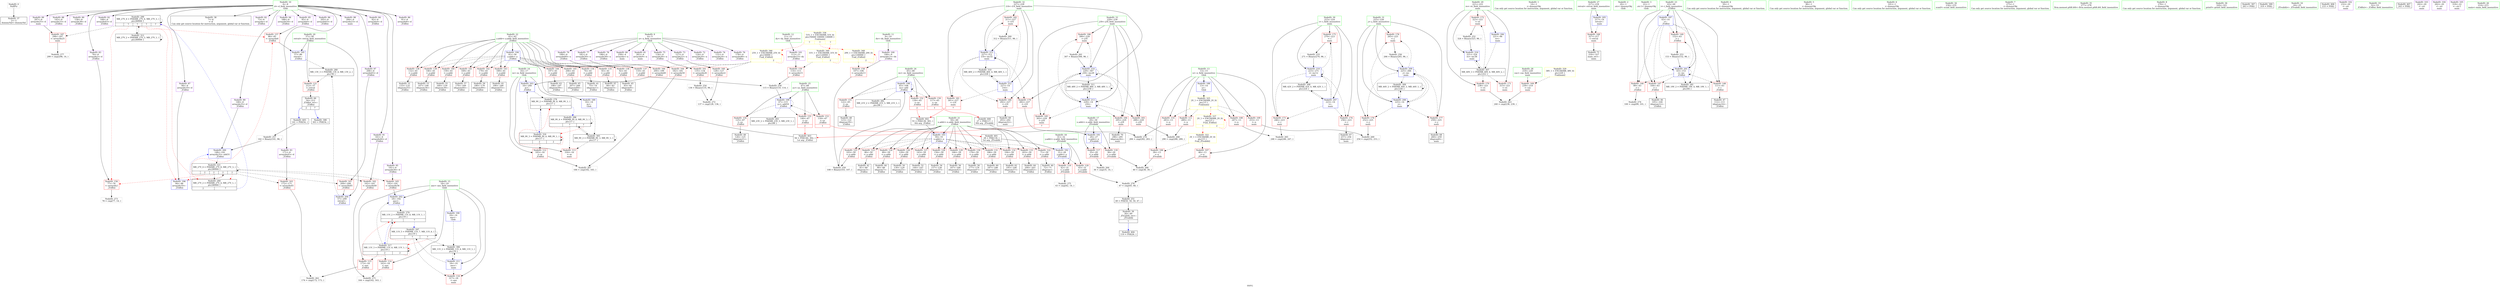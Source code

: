 digraph "SVFG" {
	label="SVFG";

	Node0x5573b552ce10 [shape=record,color=grey,label="{NodeID: 0\nNullPtr}"];
	Node0x5573b552ce10 -> Node0x5573b5552bd0[style=solid];
	Node0x5573b55649c0 [shape=record,color=grey,label="{NodeID: 277\n299 = cmp(298, 14, )\n}"];
	Node0x5573b5556d80 [shape=record,color=blue,label="{NodeID: 194\n61\<--56\ny.addr\<--y\n_Z3dfsii\n}"];
	Node0x5573b5556d80 -> Node0x5573b5559ae0[style=dashed];
	Node0x5573b5556d80 -> Node0x5573b5559bb0[style=dashed];
	Node0x5573b5556d80 -> Node0x5573b5559c80[style=dashed];
	Node0x5573b5556d80 -> Node0x5573b5559d50[style=dashed];
	Node0x5573b5556d80 -> Node0x5573b5559e20[style=dashed];
	Node0x5573b5556d80 -> Node0x5573b5559ef0[style=dashed];
	Node0x5573b5556d80 -> Node0x5573b5559fc0[style=dashed];
	Node0x5573b5556d80 -> Node0x5573b555a090[style=dashed];
	Node0x5573b5556d80 -> Node0x5573b555a160[style=dashed];
	Node0x5573b5556d80 -> Node0x5573b555a230[style=dashed];
	Node0x5573b5556d80 -> Node0x5573b555a300[style=dashed];
	Node0x5573b5556d80 -> Node0x5573b555a3d0[style=dashed];
	Node0x5573b55540f0 [shape=record,color=red,label="{NodeID: 111\n289\<--13\n\<--n\nmain\n}"];
	Node0x5573b55540f0 -> Node0x5573b5563c40[style=solid];
	Node0x5573b55524c0 [shape=record,color=green,label="{NodeID: 28\n219\<--220\ncas\<--cas_field_insensitive\nmain\n}"];
	Node0x5573b55524c0 -> Node0x5573b555b750[style=solid];
	Node0x5573b5576fc0 [shape=record,color=black,label="{NodeID: 305\nMR_9V_2 = PHI(MR_9V_3, MR_9V_1, )\npts\{17 \}\n}"];
	Node0x5573b5576fc0 -> Node0x5573b5554290[style=dashed];
	Node0x5573b5576fc0 -> Node0x5573b5573ec0[style=dashed];
	Node0x5573b5576fc0 -> Node0x5573b5576fc0[style=dashed];
	Node0x5573b5559ef0 [shape=record,color=red,label="{NodeID: 139\n146\<--61\n\<--y.addr\n_Z3dfsii\n}"];
	Node0x5573b5559ef0 -> Node0x5573b55548f0[style=solid];
	Node0x5573b5554b60 [shape=record,color=black,label="{NodeID: 56\n167\<--166\nidxprom42\<--\n_Z3dfsii\n}"];
	Node0x5573b555b5b0 [shape=record,color=red,label="{NodeID: 167\n209\<--208\n\<--arrayidx65\n_Z3dfsii\n}"];
	Node0x5573b555b5b0 -> Node0x5573b55575a0[style=solid];
	Node0x5573b5556220 [shape=record,color=purple,label="{NodeID: 84\n82\<--6\narrayidx4\<--d\n_Z3dfsii\n}"];
	Node0x5573b552cea0 [shape=record,color=green,label="{NodeID: 1\n14\<--1\n\<--dummyObj\nCan only get source location for instruction, argument, global var or function.}"];
	Node0x5573b556e4c0 [shape=record,color=black,label="{NodeID: 278\nMR_9V_2 = PHI(MR_9V_8, MR_9V_1, )\npts\{17 \}\n|{<s0>2|<s1>7}}"];
	Node0x5573b556e4c0:s0 -> Node0x5573b557a6c0[style=dashed,color=blue];
	Node0x5573b556e4c0:s1 -> Node0x5573b5573ec0[style=dashed,color=blue];
	Node0x5573b5556e50 [shape=record,color=blue,label="{NodeID: 195\n57\<--86\nretval\<--\n_Z3dfsii\n}"];
	Node0x5573b5556e50 -> Node0x5573b556eec0[style=dashed];
	Node0x5573b55541c0 [shape=record,color=red,label="{NodeID: 112\n183\<--16\n\<--m\n_Z3dfsii\n}"];
	Node0x5573b55541c0 -> Node0x5573b5563ac0[style=solid];
	Node0x5573b5552550 [shape=record,color=green,label="{NodeID: 29\n221\<--222\nre\<--re_field_insensitive\nmain\n}"];
	Node0x5573b5552550 -> Node0x5573b555b820[style=solid];
	Node0x5573b5552550 -> Node0x5573b555b8f0[style=solid];
	Node0x5573b5552550 -> Node0x5573b555b9c0[style=solid];
	Node0x5573b5552550 -> Node0x5573b5557740[style=solid];
	Node0x5573b5552550 -> Node0x5573b555ed90[style=solid];
	Node0x5573b55774c0 [shape=record,color=black,label="{NodeID: 306\nMR_11V_2 = PHI(MR_11V_4, MR_11V_1, )\npts\{19 \}\n}"];
	Node0x5573b55774c0 -> Node0x5573b5557b50[style=dashed];
	Node0x5573b5559fc0 [shape=record,color=red,label="{NodeID: 140\n159\<--61\n\<--y.addr\n_Z3dfsii\n}"];
	Node0x5573b5559fc0 -> Node0x5573b5554a90[style=solid];
	Node0x5573b5554c30 [shape=record,color=black,label="{NodeID: 57\n170\<--169\nidxprom44\<--\n_Z3dfsii\n}"];
	Node0x5573b5558900 [shape=record,color=black,label="{NodeID: 251\n49 = PHI(50, 50, 50, 47, )\n}"];
	Node0x5573b5558900 -> Node0x5573b5552d70[style=solid];
	Node0x5573b555b680 [shape=record,color=red,label="{NodeID: 168\n327\<--217\n\<--retval\nmain\n}"];
	Node0x5573b555b680 -> Node0x5573b5555790[style=solid];
	Node0x5573b55562f0 [shape=record,color=purple,label="{NodeID: 85\n85\<--6\narrayidx6\<--d\n_Z3dfsii\n}"];
	Node0x5573b55562f0 -> Node0x5573b555ad90[style=solid];
	Node0x5573b553c990 [shape=record,color=green,label="{NodeID: 2\n20\<--1\n.str\<--dummyObj\nGlob }"];
	Node0x5573b556e9c0 [shape=record,color=black,label="{NodeID: 279\nMR_11V_2 = PHI(MR_11V_8, MR_11V_1, )\npts\{19 \}\n|{<s0>2|<s1>7}}"];
	Node0x5573b556e9c0:s0 -> Node0x5573b557abc0[style=dashed,color=blue];
	Node0x5573b556e9c0:s1 -> Node0x5573b55743c0[style=dashed,color=blue];
	Node0x5573b5556f20 [shape=record,color=blue,label="{NodeID: 196\n94\<--96\narrayidx10\<--\n_Z3dfsii\n}"];
	Node0x5573b5556f20 -> Node0x5573b557bfc0[style=dashed];
	Node0x5573b5554290 [shape=record,color=red,label="{NodeID: 113\n316\<--16\n\<--m\nmain\n}"];
	Node0x5573b5552620 [shape=record,color=green,label="{NodeID: 30\n223\<--224\ni\<--i_field_insensitive\nmain\n}"];
	Node0x5573b5552620 -> Node0x5573b555ba90[style=solid];
	Node0x5573b5552620 -> Node0x5573b555bb60[style=solid];
	Node0x5573b5552620 -> Node0x5573b555bc30[style=solid];
	Node0x5573b5552620 -> Node0x5573b5557810[style=solid];
	Node0x5573b5552620 -> Node0x5573b5557a80[style=solid];
	Node0x5573b55779c0 [shape=record,color=black,label="{NodeID: 307\nMR_40V_3 = PHI(MR_40V_4, MR_40V_2, )\npts\{222 \}\n}"];
	Node0x5573b55779c0 -> Node0x5573b555b820[style=dashed];
	Node0x5573b55779c0 -> Node0x5573b555b8f0[style=dashed];
	Node0x5573b55779c0 -> Node0x5573b555b9c0[style=dashed];
	Node0x5573b55779c0 -> Node0x5573b555ed90[style=dashed];
	Node0x5573b555a090 [shape=record,color=red,label="{NodeID: 141\n169\<--61\n\<--y.addr\n_Z3dfsii\n}"];
	Node0x5573b555a090 -> Node0x5573b5554c30[style=solid];
	Node0x5573b5554d00 [shape=record,color=black,label="{NodeID: 58\n177\<--176\nidxprom47\<--\n_Z3dfsii\n}"];
	Node0x5573b5558b10 [shape=record,color=grey,label="{NodeID: 252\n324 = Binary(323, 96, )\n}"];
	Node0x5573b5558b10 -> Node0x5573b555ed90[style=solid];
	Node0x5573b555b750 [shape=record,color=red,label="{NodeID: 169\n239\<--219\n\<--cas\nmain\n}"];
	Node0x5573b555b750 -> Node0x5573b55634c0[style=solid];
	Node0x5573b55563c0 [shape=record,color=purple,label="{NodeID: 86\n91\<--6\narrayidx8\<--d\n_Z3dfsii\n}"];
	Node0x5573b553baf0 [shape=record,color=green,label="{NodeID: 3\n22\<--1\n.str.1\<--dummyObj\nGlob }"];
	Node0x5573b556eec0 [shape=record,color=black,label="{NodeID: 280\nMR_13V_3 = PHI(MR_13V_4, MR_13V_2, )\npts\{58 \}\n}"];
	Node0x5573b556eec0 -> Node0x5573b5559050[style=dashed];
	Node0x5573b5556ff0 [shape=record,color=blue,label="{NodeID: 197\n63\<--14\ni\<--\n_Z3dfsii\n}"];
	Node0x5573b5556ff0 -> Node0x5573b555a4a0[style=dashed];
	Node0x5573b5556ff0 -> Node0x5573b555a570[style=dashed];
	Node0x5573b5556ff0 -> Node0x5573b555a640[style=dashed];
	Node0x5573b5556ff0 -> Node0x5573b555a710[style=dashed];
	Node0x5573b5556ff0 -> Node0x5573b5557330[style=dashed];
	Node0x5573b5556ff0 -> Node0x5573b556f3c0[style=dashed];
	Node0x5573b5554360 [shape=record,color=red,label="{NodeID: 114\n163\<--18\n\<--ans\n_Z3dfsii\n}"];
	Node0x5573b5554360 -> Node0x5573b55640c0[style=solid];
	Node0x5573b55526f0 [shape=record,color=green,label="{NodeID: 31\n225\<--226\nj\<--j_field_insensitive\nmain\n}"];
	Node0x5573b55526f0 -> Node0x5573b555bd00[style=solid];
	Node0x5573b55526f0 -> Node0x5573b555bdd0[style=solid];
	Node0x5573b55526f0 -> Node0x5573b555bea0[style=solid];
	Node0x5573b55526f0 -> Node0x5573b55578e0[style=solid];
	Node0x5573b55526f0 -> Node0x5573b55579b0[style=solid];
	Node0x5573b5577ec0 [shape=record,color=black,label="{NodeID: 308\nMR_42V_2 = PHI(MR_42V_4, MR_42V_1, )\npts\{224 \}\n}"];
	Node0x5573b5577ec0 -> Node0x5573b5557810[style=dashed];
	Node0x5573b555a160 [shape=record,color=red,label="{NodeID: 142\n179\<--61\n\<--y.addr\n_Z3dfsii\n}"];
	Node0x5573b555a160 -> Node0x5573b5554dd0[style=solid];
	Node0x5573b5554dd0 [shape=record,color=black,label="{NodeID: 59\n180\<--179\nidxprom49\<--\n_Z3dfsii\n}"];
	Node0x5573b557db70 [shape=record,color=yellow,style=double,label="{NodeID: 336\n51V_1 = ENCHI(MR_51V_0)\npts\{50000 100000 120000 \}\nFun[main]|{<s0>7|<s1>7|<s2>7}}"];
	Node0x5573b557db70:s0 -> Node0x5573b557e4c0[style=dashed,color=red];
	Node0x5573b557db70:s1 -> Node0x5573b55752c0[style=dashed,color=red];
	Node0x5573b557db70:s2 -> Node0x5573b55753a0[style=dashed,color=red];
	Node0x5573b55625c0 [shape=record,color=grey,label="{NodeID: 253\n153 = Binary(152, 96, )\n}"];
	Node0x5573b55625c0 -> Node0x5573b5557330[style=solid];
	Node0x5573b555b820 [shape=record,color=red,label="{NodeID: 170\n238\<--221\n\<--re\nmain\n}"];
	Node0x5573b555b820 -> Node0x5573b55634c0[style=solid];
	Node0x5573b5556490 [shape=record,color=purple,label="{NodeID: 87\n94\<--6\narrayidx10\<--d\n_Z3dfsii\n}"];
	Node0x5573b5556490 -> Node0x5573b5556f20[style=solid];
	Node0x5573b552a7a0 [shape=record,color=green,label="{NodeID: 4\n50\<--1\n\<--dummyObj\nCan only get source location for instruction, argument, global var or function.}"];
	Node0x5573b556f3c0 [shape=record,color=black,label="{NodeID: 281\nMR_19V_2 = PHI(MR_19V_4, MR_19V_1, )\npts\{64 \}\n}"];
	Node0x5573b55570c0 [shape=record,color=blue,label="{NodeID: 198\n65\<--108\nxx\<--add\n_Z3dfsii\n}"];
	Node0x5573b55570c0 -> Node0x5573b555a7e0[style=dashed];
	Node0x5573b55570c0 -> Node0x5573b555a8b0[style=dashed];
	Node0x5573b55570c0 -> Node0x5573b555a980[style=dashed];
	Node0x5573b55570c0 -> Node0x5573b55570c0[style=dashed];
	Node0x5573b55570c0 -> Node0x5573b556f8c0[style=dashed];
	Node0x5573b5554430 [shape=record,color=red,label="{NodeID: 115\n173\<--18\n\<--ans\n_Z3dfsii\n}"];
	Node0x5573b5554430 -> Node0x5573b5563340[style=solid];
	Node0x5573b55527c0 [shape=record,color=green,label="{NodeID: 32\n227\<--228\ni14\<--i14_field_insensitive\nmain\n}"];
	Node0x5573b55527c0 -> Node0x5573b555bf70[style=solid];
	Node0x5573b55527c0 -> Node0x5573b555c040[style=solid];
	Node0x5573b55527c0 -> Node0x5573b555c110[style=solid];
	Node0x5573b55527c0 -> Node0x5573b555c1e0[style=solid];
	Node0x5573b55527c0 -> Node0x5573b555ea50[style=solid];
	Node0x5573b55527c0 -> Node0x5573b555ecc0[style=solid];
	Node0x5573b55783c0 [shape=record,color=black,label="{NodeID: 309\nMR_44V_2 = PHI(MR_44V_3, MR_44V_1, )\npts\{226 \}\n}"];
	Node0x5573b55783c0 -> Node0x5573b55578e0[style=dashed];
	Node0x5573b55783c0 -> Node0x5573b55783c0[style=dashed];
	Node0x5573b555a230 [shape=record,color=red,label="{NodeID: 143\n189\<--61\n\<--y.addr\n_Z3dfsii\n}"];
	Node0x5573b555a230 -> Node0x5573b5554f70[style=solid];
	Node0x5573b5554ea0 [shape=record,color=black,label="{NodeID: 60\n187\<--186\nidxprom53\<--\n_Z3dfsii\n}"];
	Node0x5573b557dcb0 [shape=record,color=yellow,style=double,label="{NodeID: 337\n2V_1 = ENCHI(MR_2V_0)\npts\{15 \}\nFun[_Z3dfsii]|{<s0>1|<s1>2}}"];
	Node0x5573b557dcb0:s0 -> Node0x5573b557c4c0[style=dashed,color=red];
	Node0x5573b557dcb0:s1 -> Node0x5573b557dcb0[style=dashed,color=red];
	Node0x5573b5562740 [shape=record,color=grey,label="{NodeID: 254\n136 = Binary(135, 96, )\n}"];
	Node0x5573b5562740 -> Node0x5573b5564240[style=solid];
	Node0x5573b555b8f0 [shape=record,color=red,label="{NodeID: 171\n315\<--221\n\<--re\nmain\n}"];
	Node0x5573b5556560 [shape=record,color=purple,label="{NodeID: 88\n145\<--6\narrayidx33\<--d\n_Z3dfsii\n}"];
	Node0x5573b55514c0 [shape=record,color=green,label="{NodeID: 5\n96\<--1\n\<--dummyObj\nCan only get source location for instruction, argument, global var or function.}"];
	Node0x5573b556f8c0 [shape=record,color=black,label="{NodeID: 282\nMR_21V_2 = PHI(MR_21V_3, MR_21V_1, )\npts\{66 \}\n}"];
	Node0x5573b5557190 [shape=record,color=blue,label="{NodeID: 199\n67\<--115\nyy\<--add16\n_Z3dfsii\n}"];
	Node0x5573b5557190 -> Node0x5573b555aa50[style=dashed];
	Node0x5573b5557190 -> Node0x5573b555ab20[style=dashed];
	Node0x5573b5557190 -> Node0x5573b555abf0[style=dashed];
	Node0x5573b5557190 -> Node0x5573b5557190[style=dashed];
	Node0x5573b5557190 -> Node0x5573b556fdc0[style=dashed];
	Node0x5573b5558c40 [shape=record,color=red,label="{NodeID: 116\n317\<--18\n\<--ans\nmain\n}"];
	Node0x5573b5552890 [shape=record,color=green,label="{NodeID: 33\n229\<--230\nj18\<--j18_field_insensitive\nmain\n}"];
	Node0x5573b5552890 -> Node0x5573b555c2b0[style=solid];
	Node0x5573b5552890 -> Node0x5573b555c380[style=solid];
	Node0x5573b5552890 -> Node0x5573b555c450[style=solid];
	Node0x5573b5552890 -> Node0x5573b555c520[style=solid];
	Node0x5573b5552890 -> Node0x5573b555eb20[style=solid];
	Node0x5573b5552890 -> Node0x5573b555ebf0[style=solid];
	Node0x5573b55788c0 [shape=record,color=black,label="{NodeID: 310\nMR_46V_2 = PHI(MR_46V_4, MR_46V_1, )\npts\{228 \}\n}"];
	Node0x5573b55788c0 -> Node0x5573b555ea50[style=dashed];
	Node0x5573b555a300 [shape=record,color=red,label="{NodeID: 144\n197\<--61\n\<--y.addr\n_Z3dfsii\n}"];
	Node0x5573b555a300 -> Node0x5573b5555110[style=solid];
	Node0x5573b5554f70 [shape=record,color=black,label="{NodeID: 61\n190\<--189\nidxprom55\<--\n_Z3dfsii\n}"];
	Node0x5573b55628c0 [shape=record,color=grey,label="{NodeID: 255\n271 = Binary(270, 96, )\n}"];
	Node0x5573b55628c0 -> Node0x5573b5557a80[style=solid];
	Node0x5573b555b9c0 [shape=record,color=red,label="{NodeID: 172\n323\<--221\n\<--re\nmain\n}"];
	Node0x5573b555b9c0 -> Node0x5573b5558b10[style=solid];
	Node0x5573b5556630 [shape=record,color=purple,label="{NodeID: 89\n148\<--6\narrayidx35\<--d\n_Z3dfsii\n}"];
	Node0x5573b5556630 -> Node0x5573b5557260[style=solid];
	Node0x5573b5551550 [shape=record,color=green,label="{NodeID: 6\n101\<--1\n\<--dummyObj\nCan only get source location for instruction, argument, global var or function.}"];
	Node0x5573b556fdc0 [shape=record,color=black,label="{NodeID: 283\nMR_23V_2 = PHI(MR_23V_3, MR_23V_1, )\npts\{68 \}\n}"];
	Node0x5573b5557260 [shape=record,color=blue,label="{NodeID: 200\n148\<--142\narrayidx35\<--add31\n_Z3dfsii\n}"];
	Node0x5573b5557260 -> Node0x5573b557bfc0[style=dashed];
	Node0x5573b5558d10 [shape=record,color=red,label="{NodeID: 117\n35\<--29\n\<--x.addr\n_Z5validii\n}"];
	Node0x5573b5558d10 -> Node0x5573b5563640[style=solid];
	Node0x5573b5552960 [shape=record,color=green,label="{NodeID: 34\n234\<--235\nscanf\<--scanf_field_insensitive\n}"];
	Node0x5573b5578dc0 [shape=record,color=black,label="{NodeID: 311\nMR_48V_2 = PHI(MR_48V_3, MR_48V_1, )\npts\{230 \}\n}"];
	Node0x5573b5578dc0 -> Node0x5573b555eb20[style=dashed];
	Node0x5573b5578dc0 -> Node0x5573b5578dc0[style=dashed];
	Node0x5573b555a3d0 [shape=record,color=red,label="{NodeID: 145\n206\<--61\n\<--y.addr\n_Z3dfsii\n}"];
	Node0x5573b555a3d0 -> Node0x5573b55552b0[style=solid];
	Node0x5573b5555040 [shape=record,color=black,label="{NodeID: 62\n195\<--194\nidxprom57\<--\n_Z3dfsii\n}"];
	Node0x5573b5562a40 [shape=record,color=grey,label="{NodeID: 256\n266 = Binary(265, 96, )\n}"];
	Node0x5573b5562a40 -> Node0x5573b55579b0[style=solid];
	Node0x5573b555ba90 [shape=record,color=red,label="{NodeID: 173\n246\<--223\n\<--i\nmain\n}"];
	Node0x5573b555ba90 -> Node0x5573b55637c0[style=solid];
	Node0x5573b5556700 [shape=record,color=purple,label="{NodeID: 90\n158\<--6\narrayidx38\<--d\n_Z3dfsii\n}"];
	Node0x5573b553b640 [shape=record,color=green,label="{NodeID: 7\n275\<--1\n\<--dummyObj\nCan only get source location for instruction, argument, global var or function.}"];
	Node0x5573b55702c0 [shape=record,color=black,label="{NodeID: 284\nMR_27V_2 = PHI(MR_27V_4, MR_27V_1, )\npts\{80000 \}\n|{<s0>2|<s1>7}}"];
	Node0x5573b55702c0:s0 -> Node0x5573b5557260[style=dashed,color=blue];
	Node0x5573b55702c0:s1 -> Node0x5573b5574dc0[style=dashed,color=blue];
	Node0x5573b5557330 [shape=record,color=blue,label="{NodeID: 201\n63\<--153\ni\<--inc\n_Z3dfsii\n}"];
	Node0x5573b5557330 -> Node0x5573b555a4a0[style=dashed];
	Node0x5573b5557330 -> Node0x5573b555a570[style=dashed];
	Node0x5573b5557330 -> Node0x5573b555a640[style=dashed];
	Node0x5573b5557330 -> Node0x5573b555a710[style=dashed];
	Node0x5573b5557330 -> Node0x5573b5557330[style=dashed];
	Node0x5573b5557330 -> Node0x5573b556f3c0[style=dashed];
	Node0x5573b5558de0 [shape=record,color=red,label="{NodeID: 118\n38\<--29\n\<--x.addr\n_Z5validii\n}"];
	Node0x5573b5558de0 -> Node0x5573b5563940[style=solid];
	Node0x5573b5552a30 [shape=record,color=green,label="{NodeID: 35\n277\<--278\nllvm.memset.p0i8.i64\<--llvm.memset.p0i8.i64_field_insensitive\n}"];
	Node0x5573b55792c0 [shape=record,color=black,label="{NodeID: 312\nMR_27V_2 = PHI(MR_27V_3, MR_27V_1, )\npts\{80000 \}\n}"];
	Node0x5573b55792c0 -> Node0x5573b5574dc0[style=dashed];
	Node0x5573b55792c0 -> Node0x5573b55792c0[style=dashed];
	Node0x5573b555a4a0 [shape=record,color=red,label="{NodeID: 146\n99\<--63\n\<--i\n_Z3dfsii\n}"];
	Node0x5573b555a4a0 -> Node0x5573b5564540[style=solid];
	Node0x5573b5555110 [shape=record,color=black,label="{NodeID: 63\n198\<--197\nidxprom59\<--\n_Z3dfsii\n}"];
	Node0x5573b5562bc0 [shape=record,color=grey,label="{NodeID: 257\n142 = Binary(141, 96, )\n}"];
	Node0x5573b5562bc0 -> Node0x5573b5557260[style=solid];
	Node0x5573b555bb60 [shape=record,color=red,label="{NodeID: 174\n256\<--223\n\<--i\nmain\n}"];
	Node0x5573b555bb60 -> Node0x5573b5555450[style=solid];
	Node0x5573b55567d0 [shape=record,color=purple,label="{NodeID: 91\n161\<--6\narrayidx40\<--d\n_Z3dfsii\n}"];
	Node0x5573b55567d0 -> Node0x5573b555b1a0[style=solid];
	Node0x5573b553b6d0 [shape=record,color=green,label="{NodeID: 8\n276\<--1\n\<--dummyObj\nCan only get source location for instruction, argument, global var or function.}"];
	Node0x5573b5557400 [shape=record,color=blue,label="{NodeID: 202\n18\<--192\nans\<--\n_Z3dfsii\n}"];
	Node0x5573b5557400 -> Node0x5573b556e9c0[style=dashed];
	Node0x5573b5558eb0 [shape=record,color=red,label="{NodeID: 119\n42\<--31\n\<--y.addr\n_Z5validii\n}"];
	Node0x5573b5558eb0 -> Node0x5573b55646c0[style=solid];
	Node0x5573b5552b00 [shape=record,color=green,label="{NodeID: 36\n320\<--321\nprintf\<--printf_field_insensitive\n}"];
	Node0x5573b555a570 [shape=record,color=red,label="{NodeID: 147\n104\<--63\n\<--i\n_Z3dfsii\n}"];
	Node0x5573b555a570 -> Node0x5573b5553320[style=solid];
	Node0x5573b55551e0 [shape=record,color=black,label="{NodeID: 64\n204\<--203\nidxprom62\<--\n_Z3dfsii\n}"];
	Node0x5573b5562d40 [shape=record,color=grey,label="{NodeID: 258\n115 = Binary(110, 114, )\n}"];
	Node0x5573b5562d40 -> Node0x5573b5557190[style=solid];
	Node0x5573b555bc30 [shape=record,color=red,label="{NodeID: 175\n270\<--223\n\<--i\nmain\n}"];
	Node0x5573b555bc30 -> Node0x5573b55628c0[style=solid];
	Node0x5573b55568a0 [shape=record,color=purple,label="{NodeID: 92\n168\<--6\narrayidx43\<--d\n_Z3dfsii\n}"];
	Node0x5573b553b820 [shape=record,color=green,label="{NodeID: 9\n4\<--5\na\<--a_field_insensitive\nGlob }"];
	Node0x5573b553b820 -> Node0x5573b5555860[style=solid];
	Node0x5573b553b820 -> Node0x5573b5555930[style=solid];
	Node0x5573b553b820 -> Node0x5573b5555a00[style=solid];
	Node0x5573b553b820 -> Node0x5573b5555ad0[style=solid];
	Node0x5573b553b820 -> Node0x5573b5555ba0[style=solid];
	Node0x5573b553b820 -> Node0x5573b5555c70[style=solid];
	Node0x5573b553b820 -> Node0x5573b5555d40[style=solid];
	Node0x5573b553b820 -> Node0x5573b5555e10[style=solid];
	Node0x5573b553b820 -> Node0x5573b5555ee0[style=solid];
	Node0x5573b553b820 -> Node0x5573b5555fb0[style=solid];
	Node0x5573b55574d0 [shape=record,color=blue,label="{NodeID: 203\n16\<--200\nm\<--\n_Z3dfsii\n}"];
	Node0x5573b55574d0 -> Node0x5573b556e4c0[style=dashed];
	Node0x5573b5558f80 [shape=record,color=red,label="{NodeID: 120\n45\<--31\n\<--y.addr\n_Z5validii\n}"];
	Node0x5573b5558f80 -> Node0x5573b5564840[style=solid];
	Node0x5573b5552bd0 [shape=record,color=black,label="{NodeID: 37\n2\<--3\ndummyVal\<--dummyVal\n}"];
	Node0x5573b5597720 [shape=record,color=black,label="{NodeID: 397\n263 = PHI()\n}"];
	Node0x5573b555a640 [shape=record,color=red,label="{NodeID: 148\n111\<--63\n\<--i\n_Z3dfsii\n}"];
	Node0x5573b555a640 -> Node0x5573b55533f0[style=solid];
	Node0x5573b55552b0 [shape=record,color=black,label="{NodeID: 65\n207\<--206\nidxprom64\<--\n_Z3dfsii\n}"];
	Node0x5573b5562ec0 [shape=record,color=grey,label="{NodeID: 259\n108 = Binary(103, 107, )\n}"];
	Node0x5573b5562ec0 -> Node0x5573b55570c0[style=solid];
	Node0x5573b555bd00 [shape=record,color=red,label="{NodeID: 176\n252\<--225\n\<--j\nmain\n}"];
	Node0x5573b555bd00 -> Node0x5573b5563dc0[style=solid];
	Node0x5573b5556970 [shape=record,color=purple,label="{NodeID: 93\n171\<--6\narrayidx45\<--d\n_Z3dfsii\n}"];
	Node0x5573b5556970 -> Node0x5573b555b270[style=solid];
	Node0x5573b553b8b0 [shape=record,color=green,label="{NodeID: 10\n6\<--8\nd\<--d_field_insensitive\nGlob }"];
	Node0x5573b553b8b0 -> Node0x5573b5552ca0[style=solid];
	Node0x5573b553b8b0 -> Node0x5573b5556080[style=solid];
	Node0x5573b553b8b0 -> Node0x5573b5556150[style=solid];
	Node0x5573b553b8b0 -> Node0x5573b5556220[style=solid];
	Node0x5573b553b8b0 -> Node0x5573b55562f0[style=solid];
	Node0x5573b553b8b0 -> Node0x5573b55563c0[style=solid];
	Node0x5573b553b8b0 -> Node0x5573b5556490[style=solid];
	Node0x5573b553b8b0 -> Node0x5573b5556560[style=solid];
	Node0x5573b553b8b0 -> Node0x5573b5556630[style=solid];
	Node0x5573b553b8b0 -> Node0x5573b5556700[style=solid];
	Node0x5573b553b8b0 -> Node0x5573b55567d0[style=solid];
	Node0x5573b553b8b0 -> Node0x5573b55568a0[style=solid];
	Node0x5573b553b8b0 -> Node0x5573b5556970[style=solid];
	Node0x5573b553b8b0 -> Node0x5573b5556a40[style=solid];
	Node0x5573b553b8b0 -> Node0x5573b5556b10[style=solid];
	Node0x5573b553b8b0 -> Node0x5573b55534c0[style=solid];
	Node0x5573b553b8b0 -> Node0x5573b5553590[style=solid];
	Node0x5573b553b8b0 -> Node0x5573b5553660[style=solid];
	Node0x5573b553b8b0 -> Node0x5573b5553730[style=solid];
	Node0x5573b55575a0 [shape=record,color=blue,label="{NodeID: 204\n57\<--209\nretval\<--\n_Z3dfsii\n}"];
	Node0x5573b55575a0 -> Node0x5573b556eec0[style=dashed];
	Node0x5573b5559050 [shape=record,color=red,label="{NodeID: 121\n212\<--57\n\<--retval\n_Z3dfsii\n}"];
	Node0x5573b5559050 -> Node0x5573b5555380[style=solid];
	Node0x5573b5552ca0 [shape=record,color=black,label="{NodeID: 38\n7\<--6\n\<--d\nCan only get source location for instruction, argument, global var or function.}"];
	Node0x5573b5597820 [shape=record,color=black,label="{NodeID: 398\n303 = PHI(54, )\n}"];
	Node0x5573b555a710 [shape=record,color=red,label="{NodeID: 149\n152\<--63\n\<--i\n_Z3dfsii\n}"];
	Node0x5573b555a710 -> Node0x5573b55625c0[style=solid];
	Node0x5573b5555380 [shape=record,color=black,label="{NodeID: 66\n54\<--212\n_Z3dfsii_ret\<--\n_Z3dfsii\n|{<s0>2|<s1>7}}"];
	Node0x5573b5555380:s0 -> Node0x5573b55984f0[style=solid,color=blue];
	Node0x5573b5555380:s1 -> Node0x5573b5597820[style=solid,color=blue];
	Node0x5573b5563040 [shape=record,color=grey,label="{NodeID: 260\n312 = Binary(311, 96, )\n}"];
	Node0x5573b5563040 -> Node0x5573b555ecc0[style=solid];
	Node0x5573b555bdd0 [shape=record,color=red,label="{NodeID: 177\n259\<--225\n\<--j\nmain\n}"];
	Node0x5573b555bdd0 -> Node0x5573b5555520[style=solid];
	Node0x5573b5556a40 [shape=record,color=purple,label="{NodeID: 94\n188\<--6\narrayidx54\<--d\n_Z3dfsii\n}"];
	Node0x5573b553b940 [shape=record,color=green,label="{NodeID: 11\n9\<--10\ndx\<--dx_field_insensitive\nGlob }"];
	Node0x5573b553b940 -> Node0x5573b5553800[style=solid];
	Node0x5573b5557670 [shape=record,color=blue,label="{NodeID: 205\n217\<--14\nretval\<--\nmain\n}"];
	Node0x5573b5557670 -> Node0x5573b555b680[style=dashed];
	Node0x5573b5559120 [shape=record,color=red,label="{NodeID: 122\n71\<--59\n\<--x.addr\n_Z3dfsii\n}"];
	Node0x5573b5559120 -> Node0x5573b5552e40[style=solid];
	Node0x5573b5552d70 [shape=record,color=black,label="{NodeID: 39\n26\<--49\n_Z5validii_ret\<--\n_Z5validii\n|{<s0>1}}"];
	Node0x5573b5552d70:s0 -> Node0x5573b5598350[style=solid,color=blue];
	Node0x5573b5597980 [shape=record,color=black,label="{NodeID: 399\n319 = PHI()\n}"];
	Node0x5573b557a6c0 [shape=record,color=black,label="{NodeID: 316\nMR_9V_3 = PHI(MR_9V_6, MR_9V_1, )\npts\{17 \}\n|{|<s4>2|<s5>2}}"];
	Node0x5573b557a6c0 -> Node0x5573b55541c0[style=dashed];
	Node0x5573b557a6c0 -> Node0x5573b55574d0[style=dashed];
	Node0x5573b557a6c0 -> Node0x5573b556e4c0[style=dashed];
	Node0x5573b557a6c0 -> Node0x5573b557a6c0[style=dashed];
	Node0x5573b557a6c0:s4 -> Node0x5573b556e4c0[style=dashed,color=red];
	Node0x5573b557a6c0:s5 -> Node0x5573b557a6c0[style=dashed,color=red];
	Node0x5573b555a7e0 [shape=record,color=red,label="{NodeID: 150\n117\<--65\n\<--xx\n_Z3dfsii\n|{<s0>1}}"];
	Node0x5573b555a7e0:s0 -> Node0x5573b5597a50[style=solid,color=red];
	Node0x5573b5555450 [shape=record,color=black,label="{NodeID: 67\n257\<--256\nidxprom\<--\nmain\n}"];
	Node0x5573b55631c0 [shape=record,color=grey,label="{NodeID: 261\n307 = Binary(306, 96, )\n}"];
	Node0x5573b55631c0 -> Node0x5573b555ebf0[style=solid];
	Node0x5573b555bea0 [shape=record,color=red,label="{NodeID: 178\n265\<--225\n\<--j\nmain\n}"];
	Node0x5573b555bea0 -> Node0x5573b5562a40[style=solid];
	Node0x5573b5556b10 [shape=record,color=purple,label="{NodeID: 95\n191\<--6\narrayidx56\<--d\n_Z3dfsii\n}"];
	Node0x5573b5556b10 -> Node0x5573b555b410[style=solid];
	Node0x5573b553ca90 [shape=record,color=green,label="{NodeID: 12\n11\<--12\ndy\<--dy_field_insensitive\nGlob }"];
	Node0x5573b553ca90 -> Node0x5573b55538d0[style=solid];
	Node0x5573b5557740 [shape=record,color=blue,label="{NodeID: 206\n221\<--96\nre\<--\nmain\n}"];
	Node0x5573b5557740 -> Node0x5573b55779c0[style=dashed];
	Node0x5573b55591f0 [shape=record,color=red,label="{NodeID: 123\n80\<--59\n\<--x.addr\n_Z3dfsii\n}"];
	Node0x5573b55591f0 -> Node0x5573b5552fe0[style=solid];
	Node0x5573b5552e40 [shape=record,color=black,label="{NodeID: 40\n72\<--71\nidxprom\<--\n_Z3dfsii\n}"];
	Node0x5573b5597a50 [shape=record,color=black,label="{NodeID: 400\n27 = PHI(117, )\n0th arg _Z5validii }"];
	Node0x5573b5597a50 -> Node0x5573b555c930[style=solid];
	Node0x5573b557abc0 [shape=record,color=black,label="{NodeID: 317\nMR_11V_3 = PHI(MR_11V_6, MR_11V_1, )\npts\{19 \}\n|{|<s5>2|<s6>2}}"];
	Node0x5573b557abc0 -> Node0x5573b5554360[style=dashed];
	Node0x5573b557abc0 -> Node0x5573b5554430[style=dashed];
	Node0x5573b557abc0 -> Node0x5573b5557400[style=dashed];
	Node0x5573b557abc0 -> Node0x5573b556e9c0[style=dashed];
	Node0x5573b557abc0 -> Node0x5573b557abc0[style=dashed];
	Node0x5573b557abc0:s5 -> Node0x5573b556e9c0[style=dashed,color=red];
	Node0x5573b557abc0:s6 -> Node0x5573b557abc0[style=dashed,color=red];
	Node0x5573b555a8b0 [shape=record,color=red,label="{NodeID: 151\n122\<--65\n\<--xx\n_Z3dfsii\n}"];
	Node0x5573b555a8b0 -> Node0x5573b55544e0[style=solid];
	Node0x5573b5555520 [shape=record,color=black,label="{NodeID: 68\n260\<--259\nidxprom8\<--\nmain\n}"];
	Node0x5573b5563340 [shape=record,color=grey,label="{NodeID: 262\n174 = cmp(172, 173, )\n}"];
	Node0x5573b555bf70 [shape=record,color=red,label="{NodeID: 179\n282\<--227\n\<--i14\nmain\n}"];
	Node0x5573b555bf70 -> Node0x5573b5563f40[style=solid];
	Node0x5573b55534c0 [shape=record,color=purple,label="{NodeID: 96\n205\<--6\narrayidx63\<--d\n_Z3dfsii\n}"];
	Node0x5573b553cb60 [shape=record,color=green,label="{NodeID: 13\n13\<--15\nn\<--n_field_insensitive\nGlob }"];
	Node0x5573b553cb60 -> Node0x5573b5553ce0[style=solid];
	Node0x5573b553cb60 -> Node0x5573b5553db0[style=solid];
	Node0x5573b553cb60 -> Node0x5573b5553e80[style=solid];
	Node0x5573b553cb60 -> Node0x5573b5553f50[style=solid];
	Node0x5573b553cb60 -> Node0x5573b5554020[style=solid];
	Node0x5573b553cb60 -> Node0x5573b55540f0[style=solid];
	Node0x5573b553cb60 -> Node0x5573b555c6c0[style=solid];
	Node0x5573b5557810 [shape=record,color=blue,label="{NodeID: 207\n223\<--14\ni\<--\nmain\n}"];
	Node0x5573b5557810 -> Node0x5573b555ba90[style=dashed];
	Node0x5573b5557810 -> Node0x5573b555bb60[style=dashed];
	Node0x5573b5557810 -> Node0x5573b555bc30[style=dashed];
	Node0x5573b5557810 -> Node0x5573b5557a80[style=dashed];
	Node0x5573b5557810 -> Node0x5573b5577ec0[style=dashed];
	Node0x5573b55592c0 [shape=record,color=red,label="{NodeID: 124\n89\<--59\n\<--x.addr\n_Z3dfsii\n}"];
	Node0x5573b55592c0 -> Node0x5573b5553180[style=solid];
	Node0x5573b5552f10 [shape=record,color=black,label="{NodeID: 41\n75\<--74\nidxprom1\<--\n_Z3dfsii\n}"];
	Node0x5573b5597c10 [shape=record,color=black,label="{NodeID: 401\n28 = PHI(118, )\n1st arg _Z5validii }"];
	Node0x5573b5597c10 -> Node0x5573b5556be0[style=solid];
	Node0x5573b555a980 [shape=record,color=red,label="{NodeID: 152\n139\<--65\n\<--xx\n_Z3dfsii\n|{<s0>2}}"];
	Node0x5573b555a980:s0 -> Node0x5573b5597d50[style=solid,color=red];
	Node0x5573b55555f0 [shape=record,color=black,label="{NodeID: 69\n293\<--292\nidxprom22\<--\nmain\n}"];
	Node0x5573b557e4c0 [shape=record,color=yellow,style=double,label="{NodeID: 346\n25V_1 = ENCHI(MR_25V_0)\npts\{50000 \}\nFun[_Z3dfsii]|{|<s4>2}}"];
	Node0x5573b557e4c0 -> Node0x5573b555b000[style=dashed];
	Node0x5573b557e4c0 -> Node0x5573b555b0d0[style=dashed];
	Node0x5573b557e4c0 -> Node0x5573b555b340[style=dashed];
	Node0x5573b557e4c0 -> Node0x5573b555b4e0[style=dashed];
	Node0x5573b557e4c0:s4 -> Node0x5573b557e4c0[style=dashed,color=red];
	Node0x5573b55634c0 [shape=record,color=grey,label="{NodeID: 263\n240 = cmp(238, 239, )\n}"];
	Node0x5573b555c040 [shape=record,color=red,label="{NodeID: 180\n292\<--227\n\<--i14\nmain\n}"];
	Node0x5573b555c040 -> Node0x5573b55555f0[style=solid];
	Node0x5573b5553590 [shape=record,color=purple,label="{NodeID: 97\n208\<--6\narrayidx65\<--d\n_Z3dfsii\n}"];
	Node0x5573b5553590 -> Node0x5573b555b5b0[style=solid];
	Node0x5573b5551800 [shape=record,color=green,label="{NodeID: 14\n16\<--17\nm\<--m_field_insensitive\nGlob }"];
	Node0x5573b5551800 -> Node0x5573b55541c0[style=solid];
	Node0x5573b5551800 -> Node0x5573b5554290[style=solid];
	Node0x5573b5551800 -> Node0x5573b555c790[style=solid];
	Node0x5573b5551800 -> Node0x5573b55574d0[style=solid];
	Node0x5573b55578e0 [shape=record,color=blue,label="{NodeID: 208\n225\<--14\nj\<--\nmain\n}"];
	Node0x5573b55578e0 -> Node0x5573b555bd00[style=dashed];
	Node0x5573b55578e0 -> Node0x5573b555bdd0[style=dashed];
	Node0x5573b55578e0 -> Node0x5573b555bea0[style=dashed];
	Node0x5573b55578e0 -> Node0x5573b55578e0[style=dashed];
	Node0x5573b55578e0 -> Node0x5573b55579b0[style=dashed];
	Node0x5573b55578e0 -> Node0x5573b55783c0[style=dashed];
	Node0x5573b5559390 [shape=record,color=red,label="{NodeID: 125\n103\<--59\n\<--x.addr\n_Z3dfsii\n}"];
	Node0x5573b5559390 -> Node0x5573b5562ec0[style=solid];
	Node0x5573b5552fe0 [shape=record,color=black,label="{NodeID: 42\n81\<--80\nidxprom3\<--\n_Z3dfsii\n}"];
	Node0x5573b5597d50 [shape=record,color=black,label="{NodeID: 402\n55 = PHI(139, 301, )\n0th arg _Z3dfsii }"];
	Node0x5573b5597d50 -> Node0x5573b5556cb0[style=solid];
	Node0x5573b555aa50 [shape=record,color=red,label="{NodeID: 153\n118\<--67\n\<--yy\n_Z3dfsii\n|{<s0>1}}"];
	Node0x5573b555aa50:s0 -> Node0x5573b5597c10[style=solid,color=red];
	Node0x5573b55556c0 [shape=record,color=black,label="{NodeID: 70\n296\<--295\nidxprom24\<--\nmain\n}"];
	Node0x5573b5563640 [shape=record,color=grey,label="{NodeID: 264\n36 = cmp(35, 14, )\n}"];
	Node0x5573b555c110 [shape=record,color=red,label="{NodeID: 181\n301\<--227\n\<--i14\nmain\n|{<s0>7}}"];
	Node0x5573b555c110:s0 -> Node0x5573b5597d50[style=solid,color=red];
	Node0x5573b5553660 [shape=record,color=purple,label="{NodeID: 98\n294\<--6\narrayidx23\<--d\nmain\n}"];
	Node0x5573b55518d0 [shape=record,color=green,label="{NodeID: 15\n18\<--19\nans\<--ans_field_insensitive\nGlob }"];
	Node0x5573b55518d0 -> Node0x5573b5554360[style=solid];
	Node0x5573b55518d0 -> Node0x5573b5554430[style=solid];
	Node0x5573b55518d0 -> Node0x5573b5558c40[style=solid];
	Node0x5573b55518d0 -> Node0x5573b555c860[style=solid];
	Node0x5573b55518d0 -> Node0x5573b5557400[style=solid];
	Node0x5573b55518d0 -> Node0x5573b5557b50[style=solid];
	Node0x5573b55579b0 [shape=record,color=blue,label="{NodeID: 209\n225\<--266\nj\<--inc\nmain\n}"];
	Node0x5573b55579b0 -> Node0x5573b555bd00[style=dashed];
	Node0x5573b55579b0 -> Node0x5573b555bdd0[style=dashed];
	Node0x5573b55579b0 -> Node0x5573b555bea0[style=dashed];
	Node0x5573b55579b0 -> Node0x5573b55578e0[style=dashed];
	Node0x5573b55579b0 -> Node0x5573b55579b0[style=dashed];
	Node0x5573b55579b0 -> Node0x5573b55783c0[style=dashed];
	Node0x5573b5559460 [shape=record,color=red,label="{NodeID: 126\n129\<--59\n\<--x.addr\n_Z3dfsii\n}"];
	Node0x5573b5559460 -> Node0x5573b5554680[style=solid];
	Node0x5573b55530b0 [shape=record,color=black,label="{NodeID: 43\n84\<--83\nidxprom5\<--\n_Z3dfsii\n}"];
	Node0x5573b5597f60 [shape=record,color=black,label="{NodeID: 403\n56 = PHI(140, 302, )\n1st arg _Z3dfsii }"];
	Node0x5573b5597f60 -> Node0x5573b5556d80[style=solid];
	Node0x5573b555ab20 [shape=record,color=red,label="{NodeID: 154\n125\<--67\n\<--yy\n_Z3dfsii\n}"];
	Node0x5573b555ab20 -> Node0x5573b55545b0[style=solid];
	Node0x5573b5555790 [shape=record,color=black,label="{NodeID: 71\n216\<--327\nmain_ret\<--\nmain\n}"];
	Node0x5573b55752c0 [shape=record,color=yellow,style=double,label="{NodeID: 348\n29V_1 = ENCHI(MR_29V_0)\npts\{100000 \}\nFun[_Z3dfsii]|{|<s1>2}}"];
	Node0x5573b55752c0 -> Node0x5573b555ae60[style=dashed];
	Node0x5573b55752c0:s1 -> Node0x5573b55752c0[style=dashed,color=red];
	Node0x5573b55637c0 [shape=record,color=grey,label="{NodeID: 265\n248 = cmp(246, 247, )\n}"];
	Node0x5573b555c1e0 [shape=record,color=red,label="{NodeID: 182\n311\<--227\n\<--i14\nmain\n}"];
	Node0x5573b555c1e0 -> Node0x5573b5563040[style=solid];
	Node0x5573b5553730 [shape=record,color=purple,label="{NodeID: 99\n297\<--6\narrayidx25\<--d\nmain\n}"];
	Node0x5573b5553730 -> Node0x5573b555c5f0[style=solid];
	Node0x5573b55519a0 [shape=record,color=green,label="{NodeID: 16\n24\<--25\n_Z5validii\<--_Z5validii_field_insensitive\n}"];
	Node0x5573b5557a80 [shape=record,color=blue,label="{NodeID: 210\n223\<--271\ni\<--inc12\nmain\n}"];
	Node0x5573b5557a80 -> Node0x5573b555ba90[style=dashed];
	Node0x5573b5557a80 -> Node0x5573b555bb60[style=dashed];
	Node0x5573b5557a80 -> Node0x5573b555bc30[style=dashed];
	Node0x5573b5557a80 -> Node0x5573b5557a80[style=dashed];
	Node0x5573b5557a80 -> Node0x5573b5577ec0[style=dashed];
	Node0x5573b5559530 [shape=record,color=red,label="{NodeID: 127\n143\<--59\n\<--x.addr\n_Z3dfsii\n}"];
	Node0x5573b5559530 -> Node0x5573b5554820[style=solid];
	Node0x5573b5553180 [shape=record,color=black,label="{NodeID: 44\n90\<--89\nidxprom7\<--\n_Z3dfsii\n}"];
	Node0x5573b5598350 [shape=record,color=black,label="{NodeID: 404\n119 = PHI(26, )\n}"];
	Node0x5573b557bfc0 [shape=record,color=black,label="{NodeID: 321\nMR_27V_4 = PHI(MR_27V_8, MR_27V_3, )\npts\{80000 \}\n|{|<s6>2|<s7>2|<s8>2|<s9>2}}"];
	Node0x5573b557bfc0 -> Node0x5573b555b1a0[style=dashed];
	Node0x5573b557bfc0 -> Node0x5573b555b270[style=dashed];
	Node0x5573b557bfc0 -> Node0x5573b555b410[style=dashed];
	Node0x5573b557bfc0 -> Node0x5573b555b5b0[style=dashed];
	Node0x5573b557bfc0 -> Node0x5573b55702c0[style=dashed];
	Node0x5573b557bfc0 -> Node0x5573b557bfc0[style=dashed];
	Node0x5573b557bfc0:s6 -> Node0x5573b555acc0[style=dashed,color=red];
	Node0x5573b557bfc0:s7 -> Node0x5573b555ad90[style=dashed,color=red];
	Node0x5573b557bfc0:s8 -> Node0x5573b5556f20[style=dashed,color=red];
	Node0x5573b557bfc0:s9 -> Node0x5573b55702c0[style=dashed,color=red];
	Node0x5573b555abf0 [shape=record,color=red,label="{NodeID: 155\n140\<--67\n\<--yy\n_Z3dfsii\n|{<s0>2}}"];
	Node0x5573b555abf0:s0 -> Node0x5573b5597f60[style=solid,color=red];
	Node0x5573b5555860 [shape=record,color=purple,label="{NodeID: 72\n124\<--4\narrayidx20\<--a\n_Z3dfsii\n}"];
	Node0x5573b55753a0 [shape=record,color=yellow,style=double,label="{NodeID: 349\n31V_1 = ENCHI(MR_31V_0)\npts\{120000 \}\nFun[_Z3dfsii]|{|<s1>2}}"];
	Node0x5573b55753a0 -> Node0x5573b555af30[style=dashed];
	Node0x5573b55753a0:s1 -> Node0x5573b55753a0[style=dashed,color=red];
	Node0x5573b5563940 [shape=record,color=grey,label="{NodeID: 266\n40 = cmp(38, 39, )\n}"];
	Node0x5573b555c2b0 [shape=record,color=red,label="{NodeID: 183\n288\<--229\n\<--j18\nmain\n}"];
	Node0x5573b555c2b0 -> Node0x5573b5563c40[style=solid];
	Node0x5573b5553800 [shape=record,color=purple,label="{NodeID: 100\n106\<--9\narrayidx13\<--dx\n_Z3dfsii\n}"];
	Node0x5573b5553800 -> Node0x5573b555ae60[style=solid];
	Node0x5573b5547970 [shape=record,color=green,label="{NodeID: 17\n29\<--30\nx.addr\<--x.addr_field_insensitive\n_Z5validii\n}"];
	Node0x5573b5547970 -> Node0x5573b5558d10[style=solid];
	Node0x5573b5547970 -> Node0x5573b5558de0[style=solid];
	Node0x5573b5547970 -> Node0x5573b555c930[style=solid];
	Node0x5573b5557b50 [shape=record,color=blue,label="{NodeID: 211\n18\<--14\nans\<--\nmain\n}"];
	Node0x5573b5557b50 -> Node0x5573b5558c40[style=dashed];
	Node0x5573b5557b50 -> Node0x5573b55743c0[style=dashed];
	Node0x5573b5557b50 -> Node0x5573b55774c0[style=dashed];
	Node0x5573b5559600 [shape=record,color=red,label="{NodeID: 128\n156\<--59\n\<--x.addr\n_Z3dfsii\n}"];
	Node0x5573b5559600 -> Node0x5573b55549c0[style=solid];
	Node0x5573b5553250 [shape=record,color=black,label="{NodeID: 45\n93\<--92\nidxprom9\<--\n_Z3dfsii\n}"];
	Node0x5573b55984f0 [shape=record,color=black,label="{NodeID: 405\n141 = PHI(54, )\n}"];
	Node0x5573b55984f0 -> Node0x5573b5562bc0[style=solid];
	Node0x5573b557c4c0 [shape=record,color=yellow,style=double,label="{NodeID: 322\n2V_1 = ENCHI(MR_2V_0)\npts\{15 \}\nFun[_Z5validii]}"];
	Node0x5573b557c4c0 -> Node0x5573b5553ce0[style=dashed];
	Node0x5573b557c4c0 -> Node0x5573b5553db0[style=dashed];
	Node0x5573b555acc0 [shape=record,color=red,label="{NodeID: 156\n77\<--76\n\<--arrayidx2\n_Z3dfsii\n}"];
	Node0x5573b555acc0 -> Node0x5573b55643c0[style=solid];
	Node0x5573b5555930 [shape=record,color=purple,label="{NodeID: 73\n127\<--4\narrayidx22\<--a\n_Z3dfsii\n}"];
	Node0x5573b5555930 -> Node0x5573b555b000[style=solid];
	Node0x5573b5563ac0 [shape=record,color=grey,label="{NodeID: 267\n184 = cmp(182, 183, )\n}"];
	Node0x5573b555c380 [shape=record,color=red,label="{NodeID: 184\n295\<--229\n\<--j18\nmain\n}"];
	Node0x5573b555c380 -> Node0x5573b55556c0[style=solid];
	Node0x5573b55538d0 [shape=record,color=purple,label="{NodeID: 101\n113\<--11\narrayidx15\<--dy\n_Z3dfsii\n}"];
	Node0x5573b55538d0 -> Node0x5573b555af30[style=solid];
	Node0x5573b5547a40 [shape=record,color=green,label="{NodeID: 18\n31\<--32\ny.addr\<--y.addr_field_insensitive\n_Z5validii\n}"];
	Node0x5573b5547a40 -> Node0x5573b5558eb0[style=solid];
	Node0x5573b5547a40 -> Node0x5573b5558f80[style=solid];
	Node0x5573b5547a40 -> Node0x5573b5556be0[style=solid];
	Node0x5573b555ea50 [shape=record,color=blue,label="{NodeID: 212\n227\<--14\ni14\<--\nmain\n}"];
	Node0x5573b555ea50 -> Node0x5573b555bf70[style=dashed];
	Node0x5573b555ea50 -> Node0x5573b555c040[style=dashed];
	Node0x5573b555ea50 -> Node0x5573b555c110[style=dashed];
	Node0x5573b555ea50 -> Node0x5573b555c1e0[style=dashed];
	Node0x5573b555ea50 -> Node0x5573b555ecc0[style=dashed];
	Node0x5573b555ea50 -> Node0x5573b55788c0[style=dashed];
	Node0x5573b55596d0 [shape=record,color=red,label="{NodeID: 129\n166\<--59\n\<--x.addr\n_Z3dfsii\n}"];
	Node0x5573b55596d0 -> Node0x5573b5554b60[style=solid];
	Node0x5573b5553320 [shape=record,color=black,label="{NodeID: 46\n105\<--104\nidxprom12\<--\n_Z3dfsii\n}"];
	Node0x5573b55986c0 [shape=record,color=black,label="{NodeID: 406\n233 = PHI()\n}"];
	Node0x5573b555ad90 [shape=record,color=red,label="{NodeID: 157\n86\<--85\n\<--arrayidx6\n_Z3dfsii\n}"];
	Node0x5573b555ad90 -> Node0x5573b5556e50[style=solid];
	Node0x5573b5555a00 [shape=record,color=purple,label="{NodeID: 74\n131\<--4\narrayidx24\<--a\n_Z3dfsii\n}"];
	Node0x5573b5563c40 [shape=record,color=grey,label="{NodeID: 268\n290 = cmp(288, 289, )\n}"];
	Node0x5573b555c450 [shape=record,color=red,label="{NodeID: 185\n302\<--229\n\<--j18\nmain\n|{<s0>7}}"];
	Node0x5573b555c450:s0 -> Node0x5573b5597f60[style=solid,color=red];
	Node0x5573b55539a0 [shape=record,color=purple,label="{NodeID: 102\n232\<--20\n\<--.str\nmain\n}"];
	Node0x5573b5547b10 [shape=record,color=green,label="{NodeID: 19\n52\<--53\n_Z3dfsii\<--_Z3dfsii_field_insensitive\n}"];
	Node0x5573b5573ec0 [shape=record,color=black,label="{NodeID: 296\nMR_9V_4 = PHI(MR_9V_6, MR_9V_3, )\npts\{17 \}\n|{|<s3>7|<s4>7}}"];
	Node0x5573b5573ec0 -> Node0x5573b5554290[style=dashed];
	Node0x5573b5573ec0 -> Node0x5573b5573ec0[style=dashed];
	Node0x5573b5573ec0 -> Node0x5573b5576fc0[style=dashed];
	Node0x5573b5573ec0:s3 -> Node0x5573b556e4c0[style=dashed,color=red];
	Node0x5573b5573ec0:s4 -> Node0x5573b557a6c0[style=dashed,color=red];
	Node0x5573b555eb20 [shape=record,color=blue,label="{NodeID: 213\n229\<--14\nj18\<--\nmain\n}"];
	Node0x5573b555eb20 -> Node0x5573b555c2b0[style=dashed];
	Node0x5573b555eb20 -> Node0x5573b555c380[style=dashed];
	Node0x5573b555eb20 -> Node0x5573b555c450[style=dashed];
	Node0x5573b555eb20 -> Node0x5573b555c520[style=dashed];
	Node0x5573b555eb20 -> Node0x5573b555eb20[style=dashed];
	Node0x5573b555eb20 -> Node0x5573b555ebf0[style=dashed];
	Node0x5573b555eb20 -> Node0x5573b5578dc0[style=dashed];
	Node0x5573b55597a0 [shape=record,color=red,label="{NodeID: 130\n176\<--59\n\<--x.addr\n_Z3dfsii\n}"];
	Node0x5573b55597a0 -> Node0x5573b5554d00[style=solid];
	Node0x5573b55533f0 [shape=record,color=black,label="{NodeID: 47\n112\<--111\nidxprom14\<--\n_Z3dfsii\n}"];
	Node0x5573b5598790 [shape=record,color=black,label="{NodeID: 407\n243 = PHI()\n}"];
	Node0x5573b555ae60 [shape=record,color=red,label="{NodeID: 158\n107\<--106\n\<--arrayidx13\n_Z3dfsii\n}"];
	Node0x5573b555ae60 -> Node0x5573b5562ec0[style=solid];
	Node0x5573b5555ad0 [shape=record,color=purple,label="{NodeID: 75\n134\<--4\narrayidx26\<--a\n_Z3dfsii\n}"];
	Node0x5573b5555ad0 -> Node0x5573b555b0d0[style=solid];
	Node0x5573b5563dc0 [shape=record,color=grey,label="{NodeID: 269\n254 = cmp(252, 253, )\n}"];
	Node0x5573b555c520 [shape=record,color=red,label="{NodeID: 186\n306\<--229\n\<--j18\nmain\n}"];
	Node0x5573b555c520 -> Node0x5573b55631c0[style=solid];
	Node0x5573b5553a70 [shape=record,color=purple,label="{NodeID: 103\n242\<--20\n\<--.str\nmain\n}"];
	Node0x5573b5548b80 [shape=record,color=green,label="{NodeID: 20\n57\<--58\nretval\<--retval_field_insensitive\n_Z3dfsii\n}"];
	Node0x5573b5548b80 -> Node0x5573b5559050[style=solid];
	Node0x5573b5548b80 -> Node0x5573b5556e50[style=solid];
	Node0x5573b5548b80 -> Node0x5573b55575a0[style=solid];
	Node0x5573b55743c0 [shape=record,color=black,label="{NodeID: 297\nMR_11V_5 = PHI(MR_11V_7, MR_11V_4, )\npts\{19 \}\n|{|<s3>7|<s4>7}}"];
	Node0x5573b55743c0 -> Node0x5573b5558c40[style=dashed];
	Node0x5573b55743c0 -> Node0x5573b55743c0[style=dashed];
	Node0x5573b55743c0 -> Node0x5573b55774c0[style=dashed];
	Node0x5573b55743c0:s3 -> Node0x5573b556e9c0[style=dashed,color=red];
	Node0x5573b55743c0:s4 -> Node0x5573b557abc0[style=dashed,color=red];
	Node0x5573b555ebf0 [shape=record,color=blue,label="{NodeID: 214\n229\<--307\nj18\<--inc29\nmain\n}"];
	Node0x5573b555ebf0 -> Node0x5573b555c2b0[style=dashed];
	Node0x5573b555ebf0 -> Node0x5573b555c380[style=dashed];
	Node0x5573b555ebf0 -> Node0x5573b555c450[style=dashed];
	Node0x5573b555ebf0 -> Node0x5573b555c520[style=dashed];
	Node0x5573b555ebf0 -> Node0x5573b555eb20[style=dashed];
	Node0x5573b555ebf0 -> Node0x5573b555ebf0[style=dashed];
	Node0x5573b555ebf0 -> Node0x5573b5578dc0[style=dashed];
	Node0x5573b5559870 [shape=record,color=red,label="{NodeID: 131\n186\<--59\n\<--x.addr\n_Z3dfsii\n}"];
	Node0x5573b5559870 -> Node0x5573b5554ea0[style=solid];
	Node0x5573b55544e0 [shape=record,color=black,label="{NodeID: 48\n123\<--122\nidxprom19\<--\n_Z3dfsii\n}"];
	Node0x5573b557d1a0 [shape=record,color=yellow,style=double,label="{NodeID: 325\n2V_1 = ENCHI(MR_2V_0)\npts\{15 \}\nFun[main]|{|<s4>7}}"];
	Node0x5573b557d1a0 -> Node0x5573b5553e80[style=dashed];
	Node0x5573b557d1a0 -> Node0x5573b5553f50[style=dashed];
	Node0x5573b557d1a0 -> Node0x5573b5554020[style=dashed];
	Node0x5573b557d1a0 -> Node0x5573b55540f0[style=dashed];
	Node0x5573b557d1a0:s4 -> Node0x5573b557dcb0[style=dashed,color=red];
	Node0x5573b555af30 [shape=record,color=red,label="{NodeID: 159\n114\<--113\n\<--arrayidx15\n_Z3dfsii\n}"];
	Node0x5573b555af30 -> Node0x5573b5562d40[style=solid];
	Node0x5573b5555ba0 [shape=record,color=purple,label="{NodeID: 76\n178\<--4\narrayidx48\<--a\n_Z3dfsii\n}"];
	Node0x5573b5563f40 [shape=record,color=grey,label="{NodeID: 270\n284 = cmp(282, 283, )\n}"];
	Node0x5573b555c5f0 [shape=record,color=red,label="{NodeID: 187\n298\<--297\n\<--arrayidx25\nmain\n}"];
	Node0x5573b555c5f0 -> Node0x5573b55649c0[style=solid];
	Node0x5573b5553b40 [shape=record,color=purple,label="{NodeID: 104\n262\<--20\n\<--.str\nmain\n}"];
	Node0x5573b5548c50 [shape=record,color=green,label="{NodeID: 21\n59\<--60\nx.addr\<--x.addr_field_insensitive\n_Z3dfsii\n}"];
	Node0x5573b5548c50 -> Node0x5573b5559120[style=solid];
	Node0x5573b5548c50 -> Node0x5573b55591f0[style=solid];
	Node0x5573b5548c50 -> Node0x5573b55592c0[style=solid];
	Node0x5573b5548c50 -> Node0x5573b5559390[style=solid];
	Node0x5573b5548c50 -> Node0x5573b5559460[style=solid];
	Node0x5573b5548c50 -> Node0x5573b5559530[style=solid];
	Node0x5573b5548c50 -> Node0x5573b5559600[style=solid];
	Node0x5573b5548c50 -> Node0x5573b55596d0[style=solid];
	Node0x5573b5548c50 -> Node0x5573b55597a0[style=solid];
	Node0x5573b5548c50 -> Node0x5573b5559870[style=solid];
	Node0x5573b5548c50 -> Node0x5573b5559940[style=solid];
	Node0x5573b5548c50 -> Node0x5573b5559a10[style=solid];
	Node0x5573b5548c50 -> Node0x5573b5556cb0[style=solid];
	Node0x5573b555ecc0 [shape=record,color=blue,label="{NodeID: 215\n227\<--312\ni14\<--inc32\nmain\n}"];
	Node0x5573b555ecc0 -> Node0x5573b555bf70[style=dashed];
	Node0x5573b555ecc0 -> Node0x5573b555c040[style=dashed];
	Node0x5573b555ecc0 -> Node0x5573b555c110[style=dashed];
	Node0x5573b555ecc0 -> Node0x5573b555c1e0[style=dashed];
	Node0x5573b555ecc0 -> Node0x5573b555ecc0[style=dashed];
	Node0x5573b555ecc0 -> Node0x5573b55788c0[style=dashed];
	Node0x5573b5559940 [shape=record,color=red,label="{NodeID: 132\n194\<--59\n\<--x.addr\n_Z3dfsii\n}"];
	Node0x5573b5559940 -> Node0x5573b5555040[style=solid];
	Node0x5573b55545b0 [shape=record,color=black,label="{NodeID: 49\n126\<--125\nidxprom21\<--\n_Z3dfsii\n}"];
	Node0x5573b555b000 [shape=record,color=red,label="{NodeID: 160\n128\<--127\n\<--arrayidx22\n_Z3dfsii\n}"];
	Node0x5573b555b000 -> Node0x5573b5564240[style=solid];
	Node0x5573b5555c70 [shape=record,color=purple,label="{NodeID: 77\n181\<--4\narrayidx50\<--a\n_Z3dfsii\n}"];
	Node0x5573b5555c70 -> Node0x5573b555b340[style=solid];
	Node0x5573b55640c0 [shape=record,color=grey,label="{NodeID: 271\n164 = cmp(162, 163, )\n}"];
	Node0x5573b555c6c0 [shape=record,color=blue,label="{NodeID: 188\n13\<--14\nn\<--\nGlob }"];
	Node0x5573b555c6c0 -> Node0x5573b557d1a0[style=dashed];
	Node0x5573b5553c10 [shape=record,color=purple,label="{NodeID: 105\n318\<--22\n\<--.str.1\nmain\n}"];
	Node0x5573b5548d20 [shape=record,color=green,label="{NodeID: 22\n61\<--62\ny.addr\<--y.addr_field_insensitive\n_Z3dfsii\n}"];
	Node0x5573b5548d20 -> Node0x5573b5559ae0[style=solid];
	Node0x5573b5548d20 -> Node0x5573b5559bb0[style=solid];
	Node0x5573b5548d20 -> Node0x5573b5559c80[style=solid];
	Node0x5573b5548d20 -> Node0x5573b5559d50[style=solid];
	Node0x5573b5548d20 -> Node0x5573b5559e20[style=solid];
	Node0x5573b5548d20 -> Node0x5573b5559ef0[style=solid];
	Node0x5573b5548d20 -> Node0x5573b5559fc0[style=solid];
	Node0x5573b5548d20 -> Node0x5573b555a090[style=solid];
	Node0x5573b5548d20 -> Node0x5573b555a160[style=solid];
	Node0x5573b5548d20 -> Node0x5573b555a230[style=solid];
	Node0x5573b5548d20 -> Node0x5573b555a300[style=solid];
	Node0x5573b5548d20 -> Node0x5573b555a3d0[style=solid];
	Node0x5573b5548d20 -> Node0x5573b5556d80[style=solid];
	Node0x5573b5574dc0 [shape=record,color=black,label="{NodeID: 299\nMR_27V_4 = PHI(MR_27V_6, MR_27V_3, )\npts\{80000 \}\n|{|<s3>7|<s4>7|<s5>7|<s6>7}}"];
	Node0x5573b5574dc0 -> Node0x5573b555c5f0[style=dashed];
	Node0x5573b5574dc0 -> Node0x5573b5574dc0[style=dashed];
	Node0x5573b5574dc0 -> Node0x5573b55792c0[style=dashed];
	Node0x5573b5574dc0:s3 -> Node0x5573b555acc0[style=dashed,color=red];
	Node0x5573b5574dc0:s4 -> Node0x5573b555ad90[style=dashed,color=red];
	Node0x5573b5574dc0:s5 -> Node0x5573b5556f20[style=dashed,color=red];
	Node0x5573b5574dc0:s6 -> Node0x5573b55702c0[style=dashed,color=red];
	Node0x5573b555ed90 [shape=record,color=blue,label="{NodeID: 216\n221\<--324\nre\<--inc36\nmain\n}"];
	Node0x5573b555ed90 -> Node0x5573b55779c0[style=dashed];
	Node0x5573b5559a10 [shape=record,color=red,label="{NodeID: 133\n203\<--59\n\<--x.addr\n_Z3dfsii\n}"];
	Node0x5573b5559a10 -> Node0x5573b55551e0[style=solid];
	Node0x5573b5554680 [shape=record,color=black,label="{NodeID: 50\n130\<--129\nidxprom23\<--\n_Z3dfsii\n}"];
	Node0x5573b555b0d0 [shape=record,color=red,label="{NodeID: 161\n135\<--134\n\<--arrayidx26\n_Z3dfsii\n}"];
	Node0x5573b555b0d0 -> Node0x5573b5562740[style=solid];
	Node0x5573b5555d40 [shape=record,color=purple,label="{NodeID: 78\n196\<--4\narrayidx58\<--a\n_Z3dfsii\n}"];
	Node0x5573b5564240 [shape=record,color=grey,label="{NodeID: 272\n137 = cmp(128, 136, )\n}"];
	Node0x5573b555c790 [shape=record,color=blue,label="{NodeID: 189\n16\<--14\nm\<--\nGlob }"];
	Node0x5573b555c790 -> Node0x5573b5576fc0[style=dashed];
	Node0x5573b5553ce0 [shape=record,color=red,label="{NodeID: 106\n39\<--13\n\<--n\n_Z5validii\n}"];
	Node0x5573b5553ce0 -> Node0x5573b5563940[style=solid];
	Node0x5573b55521f0 [shape=record,color=green,label="{NodeID: 23\n63\<--64\ni\<--i_field_insensitive\n_Z3dfsii\n}"];
	Node0x5573b55521f0 -> Node0x5573b555a4a0[style=solid];
	Node0x5573b55521f0 -> Node0x5573b555a570[style=solid];
	Node0x5573b55521f0 -> Node0x5573b555a640[style=solid];
	Node0x5573b55521f0 -> Node0x5573b555a710[style=solid];
	Node0x5573b55521f0 -> Node0x5573b5556ff0[style=solid];
	Node0x5573b55521f0 -> Node0x5573b5557330[style=solid];
	Node0x5573b5559ae0 [shape=record,color=red,label="{NodeID: 134\n74\<--61\n\<--y.addr\n_Z3dfsii\n}"];
	Node0x5573b5559ae0 -> Node0x5573b5552f10[style=solid];
	Node0x5573b5554750 [shape=record,color=black,label="{NodeID: 51\n133\<--132\nidxprom25\<--\n_Z3dfsii\n}"];
	Node0x5573b555b1a0 [shape=record,color=red,label="{NodeID: 162\n162\<--161\n\<--arrayidx40\n_Z3dfsii\n}"];
	Node0x5573b555b1a0 -> Node0x5573b55640c0[style=solid];
	Node0x5573b5555e10 [shape=record,color=purple,label="{NodeID: 79\n199\<--4\narrayidx60\<--a\n_Z3dfsii\n}"];
	Node0x5573b5555e10 -> Node0x5573b555b4e0[style=solid];
	Node0x5573b55643c0 [shape=record,color=grey,label="{NodeID: 273\n78 = cmp(77, 14, )\n}"];
	Node0x5573b555c860 [shape=record,color=blue,label="{NodeID: 190\n18\<--14\nans\<--\nGlob }"];
	Node0x5573b555c860 -> Node0x5573b55774c0[style=dashed];
	Node0x5573b5553db0 [shape=record,color=red,label="{NodeID: 107\n46\<--13\n\<--n\n_Z5validii\n}"];
	Node0x5573b5553db0 -> Node0x5573b5564840[style=solid];
	Node0x5573b5552280 [shape=record,color=green,label="{NodeID: 24\n65\<--66\nxx\<--xx_field_insensitive\n_Z3dfsii\n}"];
	Node0x5573b5552280 -> Node0x5573b555a7e0[style=solid];
	Node0x5573b5552280 -> Node0x5573b555a8b0[style=solid];
	Node0x5573b5552280 -> Node0x5573b555a980[style=solid];
	Node0x5573b5552280 -> Node0x5573b55570c0[style=solid];
	Node0x5573b5559bb0 [shape=record,color=red,label="{NodeID: 135\n83\<--61\n\<--y.addr\n_Z3dfsii\n}"];
	Node0x5573b5559bb0 -> Node0x5573b55530b0[style=solid];
	Node0x5573b5554820 [shape=record,color=black,label="{NodeID: 52\n144\<--143\nidxprom32\<--\n_Z3dfsii\n}"];
	Node0x5573b557d550 [shape=record,color=yellow,style=double,label="{NodeID: 329\n38V_1 = ENCHI(MR_38V_0)\npts\{220 \}\nFun[main]}"];
	Node0x5573b557d550 -> Node0x5573b555b750[style=dashed];
	Node0x5573b555b270 [shape=record,color=red,label="{NodeID: 163\n172\<--171\n\<--arrayidx45\n_Z3dfsii\n}"];
	Node0x5573b555b270 -> Node0x5573b5563340[style=solid];
	Node0x5573b5555ee0 [shape=record,color=purple,label="{NodeID: 80\n258\<--4\narrayidx\<--a\nmain\n}"];
	Node0x5573b5564540 [shape=record,color=grey,label="{NodeID: 274\n100 = cmp(99, 101, )\n}"];
	Node0x5573b555c930 [shape=record,color=blue,label="{NodeID: 191\n29\<--27\nx.addr\<--x\n_Z5validii\n}"];
	Node0x5573b555c930 -> Node0x5573b5558d10[style=dashed];
	Node0x5573b555c930 -> Node0x5573b5558de0[style=dashed];
	Node0x5573b5553e80 [shape=record,color=red,label="{NodeID: 108\n247\<--13\n\<--n\nmain\n}"];
	Node0x5573b5553e80 -> Node0x5573b55637c0[style=solid];
	Node0x5573b5552310 [shape=record,color=green,label="{NodeID: 25\n67\<--68\nyy\<--yy_field_insensitive\n_Z3dfsii\n}"];
	Node0x5573b5552310 -> Node0x5573b555aa50[style=solid];
	Node0x5573b5552310 -> Node0x5573b555ab20[style=solid];
	Node0x5573b5552310 -> Node0x5573b555abf0[style=solid];
	Node0x5573b5552310 -> Node0x5573b5557190[style=solid];
	Node0x5573b5559c80 [shape=record,color=red,label="{NodeID: 136\n92\<--61\n\<--y.addr\n_Z3dfsii\n}"];
	Node0x5573b5559c80 -> Node0x5573b5553250[style=solid];
	Node0x5573b55548f0 [shape=record,color=black,label="{NodeID: 53\n147\<--146\nidxprom34\<--\n_Z3dfsii\n}"];
	Node0x5573b555b340 [shape=record,color=red,label="{NodeID: 164\n182\<--181\n\<--arrayidx50\n_Z3dfsii\n}"];
	Node0x5573b555b340 -> Node0x5573b5563ac0[style=solid];
	Node0x5573b5555fb0 [shape=record,color=purple,label="{NodeID: 81\n261\<--4\narrayidx9\<--a\nmain\n}"];
	Node0x5573b55646c0 [shape=record,color=grey,label="{NodeID: 275\n43 = cmp(42, 14, )\n}"];
	Node0x5573b5556be0 [shape=record,color=blue,label="{NodeID: 192\n31\<--28\ny.addr\<--y\n_Z5validii\n}"];
	Node0x5573b5556be0 -> Node0x5573b5558eb0[style=dashed];
	Node0x5573b5556be0 -> Node0x5573b5558f80[style=dashed];
	Node0x5573b5553f50 [shape=record,color=red,label="{NodeID: 109\n253\<--13\n\<--n\nmain\n}"];
	Node0x5573b5553f50 -> Node0x5573b5563dc0[style=solid];
	Node0x5573b55523a0 [shape=record,color=green,label="{NodeID: 26\n214\<--215\nmain\<--main_field_insensitive\n}"];
	Node0x5573b5559d50 [shape=record,color=red,label="{NodeID: 137\n110\<--61\n\<--y.addr\n_Z3dfsii\n}"];
	Node0x5573b5559d50 -> Node0x5573b5562d40[style=solid];
	Node0x5573b55549c0 [shape=record,color=black,label="{NodeID: 54\n157\<--156\nidxprom37\<--\n_Z3dfsii\n}"];
	Node0x5573b555b410 [shape=record,color=red,label="{NodeID: 165\n192\<--191\n\<--arrayidx56\n_Z3dfsii\n}"];
	Node0x5573b555b410 -> Node0x5573b5557400[style=solid];
	Node0x5573b5556080 [shape=record,color=purple,label="{NodeID: 82\n73\<--6\narrayidx\<--d\n_Z3dfsii\n}"];
	Node0x5573b5564840 [shape=record,color=grey,label="{NodeID: 276\n47 = cmp(45, 46, )\n}"];
	Node0x5573b5564840 -> Node0x5573b5558900[style=solid];
	Node0x5573b5556cb0 [shape=record,color=blue,label="{NodeID: 193\n59\<--55\nx.addr\<--x\n_Z3dfsii\n}"];
	Node0x5573b5556cb0 -> Node0x5573b5559120[style=dashed];
	Node0x5573b5556cb0 -> Node0x5573b55591f0[style=dashed];
	Node0x5573b5556cb0 -> Node0x5573b55592c0[style=dashed];
	Node0x5573b5556cb0 -> Node0x5573b5559390[style=dashed];
	Node0x5573b5556cb0 -> Node0x5573b5559460[style=dashed];
	Node0x5573b5556cb0 -> Node0x5573b5559530[style=dashed];
	Node0x5573b5556cb0 -> Node0x5573b5559600[style=dashed];
	Node0x5573b5556cb0 -> Node0x5573b55596d0[style=dashed];
	Node0x5573b5556cb0 -> Node0x5573b55597a0[style=dashed];
	Node0x5573b5556cb0 -> Node0x5573b5559870[style=dashed];
	Node0x5573b5556cb0 -> Node0x5573b5559940[style=dashed];
	Node0x5573b5556cb0 -> Node0x5573b5559a10[style=dashed];
	Node0x5573b5554020 [shape=record,color=red,label="{NodeID: 110\n283\<--13\n\<--n\nmain\n}"];
	Node0x5573b5554020 -> Node0x5573b5563f40[style=solid];
	Node0x5573b5552430 [shape=record,color=green,label="{NodeID: 27\n217\<--218\nretval\<--retval_field_insensitive\nmain\n}"];
	Node0x5573b5552430 -> Node0x5573b555b680[style=solid];
	Node0x5573b5552430 -> Node0x5573b5557670[style=solid];
	Node0x5573b5559e20 [shape=record,color=red,label="{NodeID: 138\n132\<--61\n\<--y.addr\n_Z3dfsii\n}"];
	Node0x5573b5559e20 -> Node0x5573b5554750[style=solid];
	Node0x5573b5554a90 [shape=record,color=black,label="{NodeID: 55\n160\<--159\nidxprom39\<--\n_Z3dfsii\n}"];
	Node0x5573b555b4e0 [shape=record,color=red,label="{NodeID: 166\n200\<--199\n\<--arrayidx60\n_Z3dfsii\n}"];
	Node0x5573b555b4e0 -> Node0x5573b55574d0[style=solid];
	Node0x5573b5556150 [shape=record,color=purple,label="{NodeID: 83\n76\<--6\narrayidx2\<--d\n_Z3dfsii\n}"];
	Node0x5573b5556150 -> Node0x5573b555acc0[style=solid];
}
